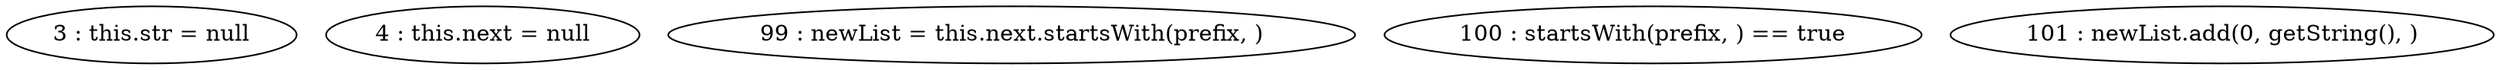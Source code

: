 digraph G {
"3 : this.str = null"
"4 : this.next = null"
"99 : newList = this.next.startsWith(prefix, )"
"100 : startsWith(prefix, ) == true"
"101 : newList.add(0, getString(), )"
}
